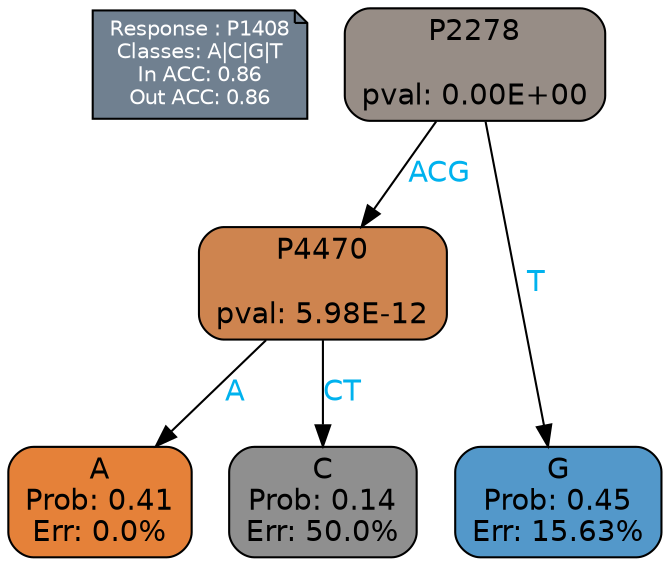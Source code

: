 digraph Tree {
node [shape=box, style="filled, rounded", color="black", fontname=helvetica] ;
graph [ranksep=equally, splines=polylines, bgcolor=transparent, dpi=600] ;
edge [fontname=helvetica] ;
LEGEND [label="Response : P1408
Classes: A|C|G|T
In ACC: 0.86
Out ACC: 0.86
",shape=note,align=left,style=filled,fillcolor="slategray",fontcolor="white",fontsize=10];1 [label="P2278

pval: 0.00E+00", fillcolor="#978d86"] ;
2 [label="P4470

pval: 5.98E-12", fillcolor="#ce844f"] ;
3 [label="A
Prob: 0.41
Err: 0.0%", fillcolor="#e58139"] ;
4 [label="C
Prob: 0.14
Err: 50.0%", fillcolor="#8f8f8f"] ;
5 [label="G
Prob: 0.45
Err: 15.63%", fillcolor="#5398ca"] ;
1 -> 2 [label="ACG",fontcolor=deepskyblue2] ;
1 -> 5 [label="T",fontcolor=deepskyblue2] ;
2 -> 3 [label="A",fontcolor=deepskyblue2] ;
2 -> 4 [label="CT",fontcolor=deepskyblue2] ;
{rank = same; 3;4;5;}{rank = same; LEGEND;1;}}